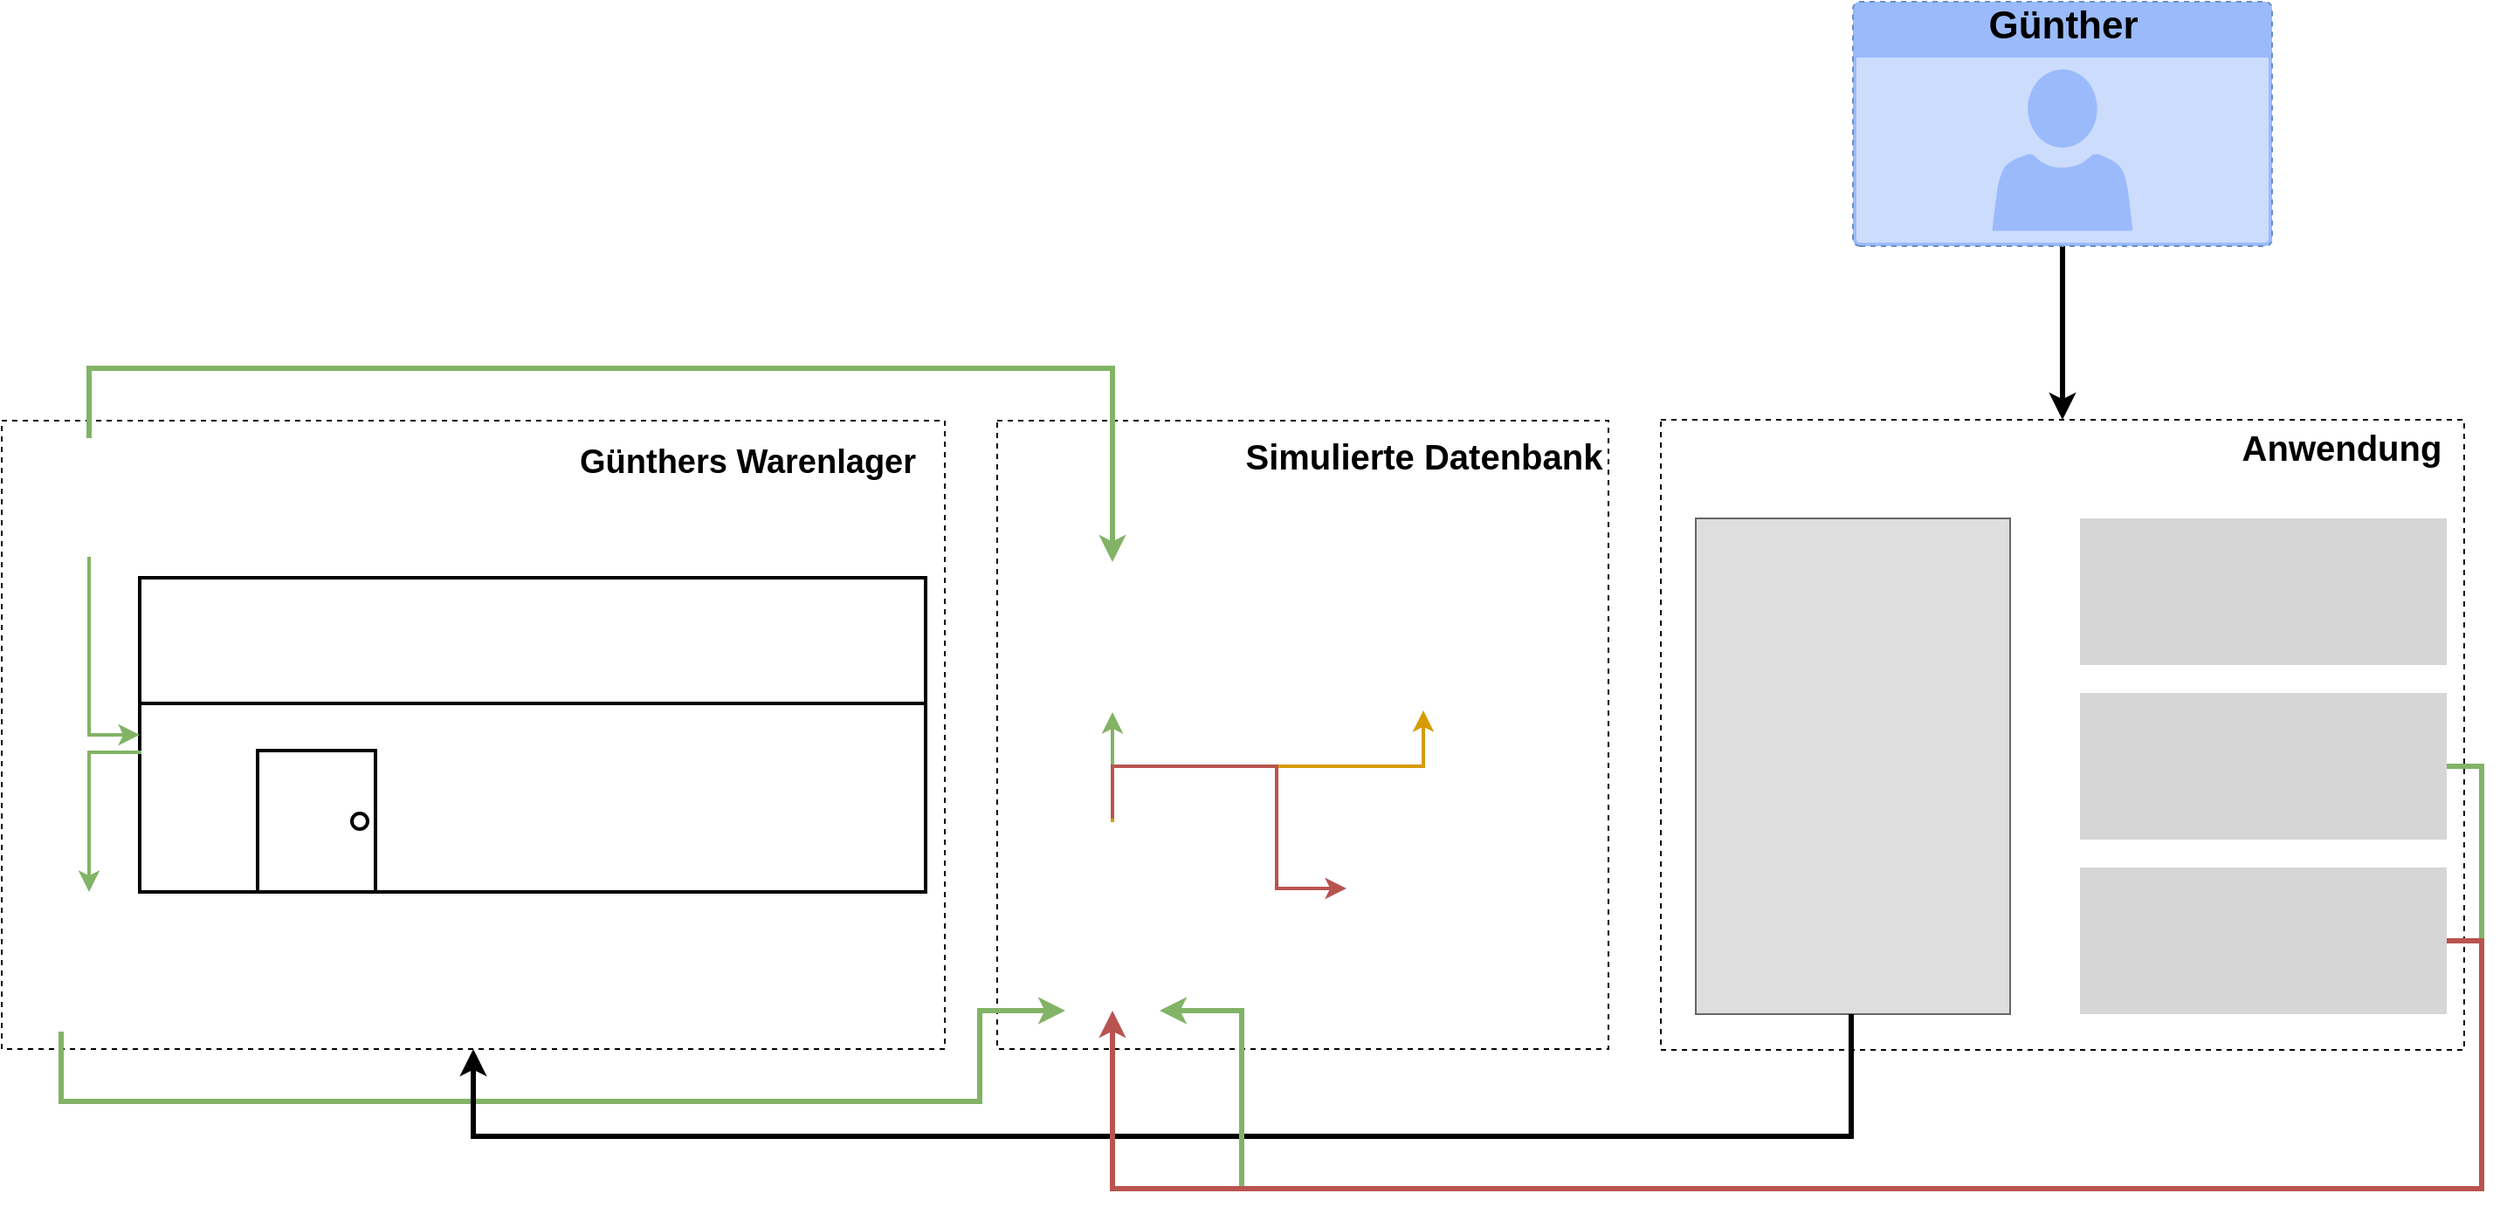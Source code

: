 <mxfile version="10.6.7" type="device"><diagram id="kUkgF0NW7JH51QUqXNPO" name="Page-1"><mxGraphModel dx="1394" dy="824" grid="1" gridSize="10" guides="1" tooltips="1" connect="1" arrows="1" fold="1" page="1" pageScale="1" pageWidth="630" pageHeight="927" math="0" shadow="0"><root><mxCell id="0"/><mxCell id="1" parent="0"/><mxCell id="P4Vqotmq73NHW8jsbGAc-45" value="" style="rounded=0;whiteSpace=wrap;html=1;dashed=1;fillColor=none;" vertex="1" parent="1"><mxGeometry x="970" y="259.5" width="460" height="361" as="geometry"/></mxCell><mxCell id="P4Vqotmq73NHW8jsbGAc-56" value="" style="rounded=0;whiteSpace=wrap;html=1;fillColor=#DEDEDE;strokeColor=#666666;fontColor=#333333;" vertex="1" parent="1"><mxGeometry x="990" y="316" width="180" height="284" as="geometry"/></mxCell><mxCell id="P4Vqotmq73NHW8jsbGAc-22" value="" style="rounded=0;whiteSpace=wrap;html=1;fillColor=none;dashed=1;" vertex="1" parent="1"><mxGeometry x="590" y="260" width="350" height="360" as="geometry"/></mxCell><mxCell id="P4Vqotmq73NHW8jsbGAc-5" value="" style="verticalLabelPosition=bottom;html=1;verticalAlign=top;strokeWidth=2;shape=mxgraph.lean_mapping.warehouse;fillColor=none;" vertex="1" parent="1"><mxGeometry x="99" y="350" width="450" height="180" as="geometry"/></mxCell><mxCell id="P4Vqotmq73NHW8jsbGAc-2" value="" style="rounded=0;whiteSpace=wrap;html=1;dashed=1;fillColor=none;" vertex="1" parent="1"><mxGeometry x="20" y="260" width="540" height="360" as="geometry"/></mxCell><mxCell id="P4Vqotmq73NHW8jsbGAc-1" value="" style="shape=image;html=1;verticalAlign=top;verticalLabelPosition=bottom;labelBackgroundColor=#ffffff;imageAspect=0;aspect=fixed;image=https://cdn3.iconfinder.com/data/icons/technology-1-1/512/technology-machine-electronic-device-10-128.png" vertex="1" parent="1"><mxGeometry x="260" y="450" width="70" height="70" as="geometry"/></mxCell><mxCell id="P4Vqotmq73NHW8jsbGAc-3" value="" style="shape=image;html=1;verticalAlign=top;verticalLabelPosition=bottom;labelBackgroundColor=#ffffff;imageAspect=0;aspect=fixed;image=https://cdn3.iconfinder.com/data/icons/technology-1-1/512/technology-machine-electronic-device-10-128.png" vertex="1" parent="1"><mxGeometry x="355" y="450" width="70" height="70" as="geometry"/></mxCell><mxCell id="P4Vqotmq73NHW8jsbGAc-4" value="" style="shape=image;html=1;verticalAlign=top;verticalLabelPosition=bottom;labelBackgroundColor=#ffffff;imageAspect=0;aspect=fixed;image=https://cdn3.iconfinder.com/data/icons/technology-1-1/512/technology-machine-electronic-device-10-128.png" vertex="1" parent="1"><mxGeometry x="460" y="450" width="70" height="70" as="geometry"/></mxCell><mxCell id="P4Vqotmq73NHW8jsbGAc-14" style="edgeStyle=orthogonalEdgeStyle;rounded=0;orthogonalLoop=1;jettySize=auto;html=1;exitX=0.5;exitY=1;exitDx=0;exitDy=0;entryX=0;entryY=0.5;entryDx=0;entryDy=0;strokeWidth=2;fillColor=#d5e8d4;strokeColor=#82b366;" edge="1" parent="1" source="P4Vqotmq73NHW8jsbGAc-11" target="P4Vqotmq73NHW8jsbGAc-5"><mxGeometry relative="1" as="geometry"/></mxCell><mxCell id="P4Vqotmq73NHW8jsbGAc-38" style="edgeStyle=orthogonalEdgeStyle;rounded=0;orthogonalLoop=1;jettySize=auto;html=1;exitX=0.5;exitY=0;exitDx=0;exitDy=0;strokeWidth=3;fillColor=#d5e8d4;strokeColor=#82b366;" edge="1" parent="1" source="P4Vqotmq73NHW8jsbGAc-11" target="P4Vqotmq73NHW8jsbGAc-28"><mxGeometry relative="1" as="geometry"><Array as="points"><mxPoint x="70" y="230"/><mxPoint x="656" y="230"/></Array></mxGeometry></mxCell><mxCell id="P4Vqotmq73NHW8jsbGAc-11" value="" style="shape=image;html=1;verticalAlign=top;verticalLabelPosition=bottom;labelBackgroundColor=#ffffff;imageAspect=0;aspect=fixed;image=https://cdn4.iconfinder.com/data/icons/transport-115/80/transport_8-128.png;fillColor=none;" vertex="1" parent="1"><mxGeometry x="36" y="270" width="68" height="68" as="geometry"/></mxCell><mxCell id="P4Vqotmq73NHW8jsbGAc-40" style="edgeStyle=orthogonalEdgeStyle;rounded=0;orthogonalLoop=1;jettySize=auto;html=1;exitX=0.5;exitY=1;exitDx=0;exitDy=0;entryX=0.25;entryY=1;entryDx=0;entryDy=0;strokeWidth=3;fillColor=#d5e8d4;strokeColor=#82b366;" edge="1" parent="1" target="P4Vqotmq73NHW8jsbGAc-27"><mxGeometry relative="1" as="geometry"><mxPoint x="54" y="610" as="sourcePoint"/><mxPoint x="658" y="598" as="targetPoint"/><Array as="points"><mxPoint x="54" y="650"/><mxPoint x="580" y="650"/><mxPoint x="580" y="598"/></Array></mxGeometry></mxCell><mxCell id="P4Vqotmq73NHW8jsbGAc-15" value="" style="shape=image;html=1;verticalAlign=top;verticalLabelPosition=bottom;labelBackgroundColor=#ffffff;imageAspect=0;aspect=fixed;image=https://cdn4.iconfinder.com/data/icons/transport-115/80/transport_4-128.png;fillColor=none;" vertex="1" parent="1"><mxGeometry x="30" y="530" width="80" height="80" as="geometry"/></mxCell><mxCell id="P4Vqotmq73NHW8jsbGAc-20" style="edgeStyle=orthogonalEdgeStyle;rounded=0;orthogonalLoop=1;jettySize=auto;html=1;entryX=0.5;entryY=0;entryDx=0;entryDy=0;strokeWidth=2;fillColor=#d5e8d4;strokeColor=#82b366;" edge="1" parent="1" target="P4Vqotmq73NHW8jsbGAc-15"><mxGeometry relative="1" as="geometry"><mxPoint x="100" y="450" as="sourcePoint"/><mxPoint x="79" y="542" as="targetPoint"/><Array as="points"><mxPoint x="70" y="450"/></Array></mxGeometry></mxCell><mxCell id="P4Vqotmq73NHW8jsbGAc-21" value="&lt;font style=&quot;font-size: 19px&quot;&gt;&lt;b&gt;Günthers Warenlager&lt;/b&gt;&lt;/font&gt;" style="text;html=1;resizable=0;points=[];autosize=1;align=left;verticalAlign=top;spacingTop=-4;" vertex="1" parent="1"><mxGeometry x="349" y="270" width="210" height="20" as="geometry"/></mxCell><mxCell id="P4Vqotmq73NHW8jsbGAc-23" value="" style="shape=image;html=1;verticalAlign=top;verticalLabelPosition=bottom;labelBackgroundColor=#ffffff;imageAspect=0;aspect=fixed;image=https://cdn1.iconfinder.com/data/icons/furniture-line-modern-classy/512/shelf-128.png;dashed=1;fillColor=none;" vertex="1" parent="1"><mxGeometry x="138" y="350" width="68" height="68" as="geometry"/></mxCell><mxCell id="P4Vqotmq73NHW8jsbGAc-24" value="" style="shape=image;html=1;verticalAlign=top;verticalLabelPosition=bottom;labelBackgroundColor=#ffffff;imageAspect=0;aspect=fixed;image=https://cdn1.iconfinder.com/data/icons/furniture-line-modern-classy/512/shelf-128.png;dashed=1;fillColor=none;" vertex="1" parent="1"><mxGeometry x="222" y="350" width="68" height="68" as="geometry"/></mxCell><mxCell id="P4Vqotmq73NHW8jsbGAc-25" value="" style="shape=image;html=1;verticalAlign=top;verticalLabelPosition=bottom;labelBackgroundColor=#ffffff;imageAspect=0;aspect=fixed;image=https://cdn1.iconfinder.com/data/icons/furniture-line-modern-classy/512/shelf-128.png;dashed=1;fillColor=none;" vertex="1" parent="1"><mxGeometry x="315" y="350" width="68" height="68" as="geometry"/></mxCell><mxCell id="P4Vqotmq73NHW8jsbGAc-26" value="" style="shape=image;html=1;verticalAlign=top;verticalLabelPosition=bottom;labelBackgroundColor=#ffffff;imageAspect=0;aspect=fixed;image=https://cdn1.iconfinder.com/data/icons/furniture-line-modern-classy/512/shelf-128.png;dashed=1;fillColor=none;" vertex="1" parent="1"><mxGeometry x="420" y="350" width="68" height="68" as="geometry"/></mxCell><mxCell id="P4Vqotmq73NHW8jsbGAc-29" style="edgeStyle=orthogonalEdgeStyle;rounded=0;orthogonalLoop=1;jettySize=auto;html=1;exitX=0.5;exitY=0;exitDx=0;exitDy=0;entryX=0.5;entryY=1;entryDx=0;entryDy=0;strokeWidth=2;fillColor=#d5e8d4;strokeColor=#82b366;" edge="1" parent="1" source="P4Vqotmq73NHW8jsbGAc-27" target="P4Vqotmq73NHW8jsbGAc-28"><mxGeometry relative="1" as="geometry"/></mxCell><mxCell id="P4Vqotmq73NHW8jsbGAc-48" style="edgeStyle=orthogonalEdgeStyle;rounded=0;orthogonalLoop=1;jettySize=auto;html=1;exitX=0.5;exitY=0;exitDx=0;exitDy=0;entryX=0.5;entryY=1;entryDx=0;entryDy=0;strokeWidth=2;strokeColor=#d79b00;fillColor=#ffe6cc;" edge="1" parent="1" source="P4Vqotmq73NHW8jsbGAc-27" target="P4Vqotmq73NHW8jsbGAc-35"><mxGeometry relative="1" as="geometry"/></mxCell><mxCell id="P4Vqotmq73NHW8jsbGAc-51" style="edgeStyle=orthogonalEdgeStyle;rounded=0;orthogonalLoop=1;jettySize=auto;html=1;exitX=0.5;exitY=0;exitDx=0;exitDy=0;strokeWidth=2;fillColor=#f8cecc;strokeColor=#b85450;" edge="1" parent="1"><mxGeometry relative="1" as="geometry"><mxPoint x="656" y="488" as="sourcePoint"/><mxPoint x="790" y="528" as="targetPoint"/><Array as="points"><mxPoint x="656" y="458"/><mxPoint x="750" y="458"/><mxPoint x="750" y="528"/></Array></mxGeometry></mxCell><mxCell id="P4Vqotmq73NHW8jsbGAc-27" value="" style="shape=image;html=1;verticalAlign=top;verticalLabelPosition=bottom;labelBackgroundColor=#ffffff;imageAspect=0;aspect=fixed;image=https://cdn3.iconfinder.com/data/icons/linecons-free-vector-icons-pack/32/data-128.png;dashed=1;fillColor=none;" vertex="1" parent="1"><mxGeometry x="602" y="490" width="108" height="108" as="geometry"/></mxCell><mxCell id="P4Vqotmq73NHW8jsbGAc-28" value="" style="shape=image;html=1;verticalAlign=top;verticalLabelPosition=bottom;labelBackgroundColor=#ffffff;imageAspect=0;aspect=fixed;image=https://cdn2.iconfinder.com/data/icons/essential-web-2/50/spreadsheet-table-document-data-grid-128.png;dashed=1;fillColor=none;" vertex="1" parent="1"><mxGeometry x="613" y="341" width="86" height="86" as="geometry"/></mxCell><mxCell id="P4Vqotmq73NHW8jsbGAc-35" value="" style="shape=image;html=1;verticalAlign=top;verticalLabelPosition=bottom;labelBackgroundColor=#ffffff;imageAspect=0;aspect=fixed;image=https://cdn2.iconfinder.com/data/icons/essential-web-2/50/spreadsheet-table-document-data-grid-128.png;dashed=1;fillColor=none;" vertex="1" parent="1"><mxGeometry x="791" y="340" width="86" height="86" as="geometry"/></mxCell><mxCell id="P4Vqotmq73NHW8jsbGAc-36" value="" style="shape=image;html=1;verticalAlign=top;verticalLabelPosition=bottom;labelBackgroundColor=#ffffff;imageAspect=0;aspect=fixed;image=https://cdn1.iconfinder.com/data/icons/adventure-outline-1/64/Adventure-Line-04-128.png;dashed=1;fillColor=none;" vertex="1" parent="1"><mxGeometry x="848" y="292" width="58" height="58" as="geometry"/></mxCell><mxCell id="P4Vqotmq73NHW8jsbGAc-37" value="" style="shape=image;html=1;verticalAlign=top;verticalLabelPosition=bottom;labelBackgroundColor=#ffffff;imageAspect=0;aspect=fixed;image=https://cdn2.iconfinder.com/data/icons/postal-service-line-to-your-front-door/512/Tracking_number-128.png;dashed=1;fillColor=none;" vertex="1" parent="1"><mxGeometry x="671" y="287" width="60" height="60" as="geometry"/></mxCell><mxCell id="P4Vqotmq73NHW8jsbGAc-69" style="edgeStyle=orthogonalEdgeStyle;rounded=0;orthogonalLoop=1;jettySize=auto;html=1;exitX=0.5;exitY=1;exitDx=0;exitDy=0;exitPerimeter=0;strokeWidth=3;" edge="1" parent="1" source="P4Vqotmq73NHW8jsbGAc-42" target="P4Vqotmq73NHW8jsbGAc-45"><mxGeometry relative="1" as="geometry"/></mxCell><mxCell id="P4Vqotmq73NHW8jsbGAc-42" value="&lt;font style=&quot;font-size: 22px&quot;&gt;&lt;b&gt;Günther&lt;/b&gt;&lt;/font&gt;" style="html=1;labelPosition=center;verticalLabelPosition=middle;verticalAlign=top;align=center;fontSize=12;outlineConnect=0;spacingTop=-6;shape=mxgraph.sitemap.user;dashed=1;fillColor=#9ABAFC;strokeColor=#6c8ebf;" vertex="1" parent="1"><mxGeometry x="1080" y="20" width="240" height="140" as="geometry"/></mxCell><mxCell id="P4Vqotmq73NHW8jsbGAc-44" value="" style="shape=image;html=1;verticalAlign=top;verticalLabelPosition=bottom;labelBackgroundColor=#ffffff;imageAspect=0;aspect=fixed;image=https://cdn2.iconfinder.com/data/icons/superglyph-os/30/java-128.png;dashed=1;fillColor=none;" vertex="1" parent="1"><mxGeometry x="980" y="263" width="44" height="44" as="geometry"/></mxCell><mxCell id="P4Vqotmq73NHW8jsbGAc-46" value="&lt;font size=&quot;1&quot;&gt;&lt;b style=&quot;font-size: 20px&quot;&gt;Anwendung&lt;/b&gt;&lt;/font&gt;" style="text;html=1;strokeColor=none;fillColor=none;align=center;verticalAlign=middle;whiteSpace=wrap;rounded=0;dashed=1;" vertex="1" parent="1"><mxGeometry x="1340" y="265" width="40" height="20" as="geometry"/></mxCell><mxCell id="P4Vqotmq73NHW8jsbGAc-47" value="&lt;font style=&quot;font-size: 20px&quot;&gt;Simulierte Datenbank&lt;/font&gt;" style="text;html=1;strokeColor=none;fillColor=none;align=center;verticalAlign=middle;whiteSpace=wrap;rounded=0;dashed=1;fontStyle=1" vertex="1" parent="1"><mxGeometry x="731" y="270" width="207" height="20" as="geometry"/></mxCell><mxCell id="P4Vqotmq73NHW8jsbGAc-49" value="" style="shape=image;html=1;verticalAlign=top;verticalLabelPosition=bottom;labelBackgroundColor=#ffffff;imageAspect=0;aspect=fixed;image=https://cdn2.iconfinder.com/data/icons/essential-web-2/50/spreadsheet-table-document-data-grid-128.png;dashed=1;fillColor=none;" vertex="1" parent="1"><mxGeometry x="790" y="487" width="86" height="86" as="geometry"/></mxCell><mxCell id="P4Vqotmq73NHW8jsbGAc-53" value="" style="shape=image;html=1;verticalAlign=top;verticalLabelPosition=bottom;labelBackgroundColor=#ffffff;imageAspect=0;aspect=fixed;image=https://cdn1.iconfinder.com/data/icons/infographic-vol-7/512/12-128.png;dashed=1;fillColor=#BDD0FC;" vertex="1" parent="1"><mxGeometry x="859" y="439" width="47" height="47" as="geometry"/></mxCell><mxCell id="P4Vqotmq73NHW8jsbGAc-55" style="edgeStyle=orthogonalEdgeStyle;rounded=0;orthogonalLoop=1;jettySize=auto;html=1;entryX=0.5;entryY=1;entryDx=0;entryDy=0;strokeWidth=3;fillColor=#ffe6cc;strokeColor=#000000;" edge="1" parent="1" target="P4Vqotmq73NHW8jsbGAc-2"><mxGeometry relative="1" as="geometry"><mxPoint x="1079" y="600" as="sourcePoint"/><Array as="points"><mxPoint x="1079" y="670"/><mxPoint x="290" y="670"/></Array></mxGeometry></mxCell><mxCell id="P4Vqotmq73NHW8jsbGAc-54" value="" style="shape=image;html=1;verticalAlign=top;verticalLabelPosition=bottom;labelBackgroundColor=#ffffff;imageAspect=0;aspect=fixed;image=https://cdn0.iconfinder.com/data/icons/elasto-online-store/26/00-ELASTOFONT-STORE-READY_map-maker3-128.png;dashed=1;fillColor=#BDD0FC;" vertex="1" parent="1"><mxGeometry x="1025" y="395" width="110" height="110" as="geometry"/></mxCell><mxCell id="P4Vqotmq73NHW8jsbGAc-58" value="" style="dashed=0;align=center;fontSize=12;shape=rect;fillColor=#999999;opacity=40;strokeColor=none;fontStyle=1;" vertex="1" parent="1"><mxGeometry x="1210" y="316" width="210" height="84" as="geometry"/></mxCell><mxCell id="P4Vqotmq73NHW8jsbGAc-67" style="edgeStyle=orthogonalEdgeStyle;rounded=0;orthogonalLoop=1;jettySize=auto;html=1;exitX=1;exitY=0.5;exitDx=0;exitDy=0;entryX=0.75;entryY=1;entryDx=0;entryDy=0;strokeWidth=3;fillColor=#d5e8d4;strokeColor=#82b366;" edge="1" parent="1" source="P4Vqotmq73NHW8jsbGAc-60" target="P4Vqotmq73NHW8jsbGAc-27"><mxGeometry relative="1" as="geometry"><Array as="points"><mxPoint x="1440" y="458"/><mxPoint x="1440" y="700"/><mxPoint x="730" y="700"/><mxPoint x="730" y="598"/></Array></mxGeometry></mxCell><mxCell id="P4Vqotmq73NHW8jsbGAc-60" value="" style="dashed=0;align=center;fontSize=12;shape=rect;fillColor=#999999;opacity=40;strokeColor=none;fontStyle=1;" vertex="1" parent="1"><mxGeometry x="1210" y="416" width="210" height="84" as="geometry"/></mxCell><mxCell id="P4Vqotmq73NHW8jsbGAc-66" style="edgeStyle=orthogonalEdgeStyle;rounded=0;orthogonalLoop=1;jettySize=auto;html=1;exitX=1;exitY=0.5;exitDx=0;exitDy=0;entryX=0.5;entryY=1;entryDx=0;entryDy=0;fillColor=#f8cecc;strokeColor=#b85450;strokeWidth=3;" edge="1" parent="1" source="P4Vqotmq73NHW8jsbGAc-61" target="P4Vqotmq73NHW8jsbGAc-27"><mxGeometry relative="1" as="geometry"><Array as="points"><mxPoint x="1440" y="558"/><mxPoint x="1440" y="700"/><mxPoint x="656" y="700"/></Array></mxGeometry></mxCell><mxCell id="P4Vqotmq73NHW8jsbGAc-61" value="" style="dashed=0;align=center;fontSize=12;shape=rect;fillColor=#999999;opacity=40;strokeColor=none;fontStyle=1;" vertex="1" parent="1"><mxGeometry x="1210" y="516" width="210" height="84" as="geometry"/></mxCell><mxCell id="P4Vqotmq73NHW8jsbGAc-62" value="" style="shape=image;html=1;verticalAlign=top;verticalLabelPosition=bottom;labelBackgroundColor=#ffffff;imageAspect=0;aspect=fixed;image=https://cdn2.iconfinder.com/data/icons/postal-service-line-to-your-front-door/512/Tracking_number-128.png;dashed=1;fillColor=none;" vertex="1" parent="1"><mxGeometry x="1280" y="425" width="60" height="60" as="geometry"/></mxCell><mxCell id="P4Vqotmq73NHW8jsbGAc-63" value="" style="shape=image;html=1;verticalAlign=top;verticalLabelPosition=bottom;labelBackgroundColor=#ffffff;imageAspect=0;aspect=fixed;image=https://cdn1.iconfinder.com/data/icons/infographic-vol-7/512/12-128.png;dashed=1;fillColor=#BDD0FC;" vertex="1" parent="1"><mxGeometry x="1291.5" y="544" width="47" height="47" as="geometry"/></mxCell><mxCell id="P4Vqotmq73NHW8jsbGAc-64" value="" style="shape=image;html=1;verticalAlign=top;verticalLabelPosition=bottom;labelBackgroundColor=#ffffff;imageAspect=0;aspect=fixed;image=https://cdn1.iconfinder.com/data/icons/adventure-outline-1/64/Adventure-Line-04-128.png;dashed=1;fillColor=none;" vertex="1" parent="1"><mxGeometry x="1105" y="321" width="58" height="58" as="geometry"/></mxCell><mxCell id="P4Vqotmq73NHW8jsbGAc-65" value="" style="shape=image;html=1;verticalAlign=top;verticalLabelPosition=bottom;labelBackgroundColor=#ffffff;imageAspect=0;aspect=fixed;image=https://cdn1.iconfinder.com/data/icons/furniture-line-modern-classy/512/shelf-128.png;dashed=1;fillColor=none;" vertex="1" parent="1"><mxGeometry x="1276" y="324" width="68" height="68" as="geometry"/></mxCell></root></mxGraphModel></diagram></mxfile>